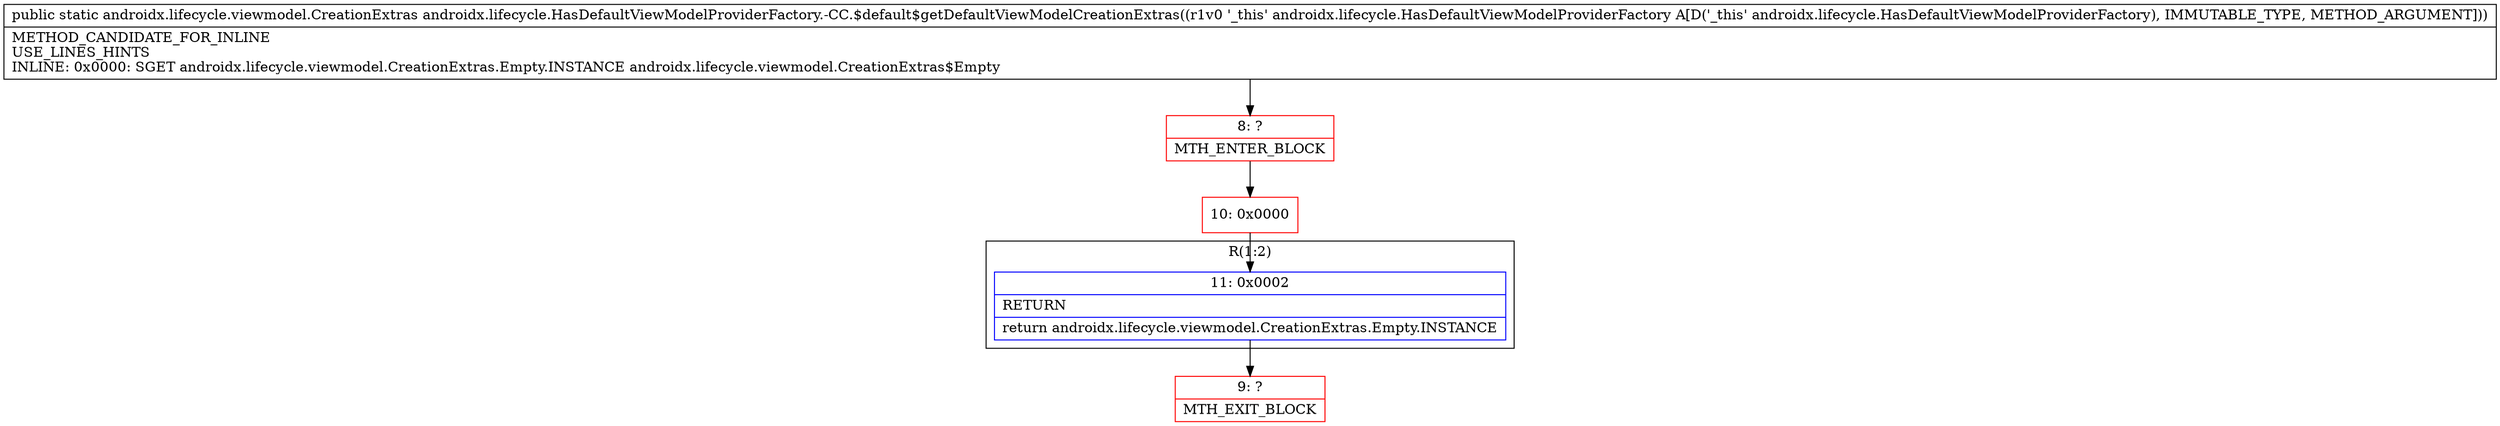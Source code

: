digraph "CFG forandroidx.lifecycle.HasDefaultViewModelProviderFactory.\-CC.$default$getDefaultViewModelCreationExtras(Landroidx\/lifecycle\/HasDefaultViewModelProviderFactory;)Landroidx\/lifecycle\/viewmodel\/CreationExtras;" {
subgraph cluster_Region_2138497524 {
label = "R(1:2)";
node [shape=record,color=blue];
Node_11 [shape=record,label="{11\:\ 0x0002|RETURN\l|return androidx.lifecycle.viewmodel.CreationExtras.Empty.INSTANCE\l}"];
}
Node_8 [shape=record,color=red,label="{8\:\ ?|MTH_ENTER_BLOCK\l}"];
Node_10 [shape=record,color=red,label="{10\:\ 0x0000}"];
Node_9 [shape=record,color=red,label="{9\:\ ?|MTH_EXIT_BLOCK\l}"];
MethodNode[shape=record,label="{public static androidx.lifecycle.viewmodel.CreationExtras androidx.lifecycle.HasDefaultViewModelProviderFactory.\-CC.$default$getDefaultViewModelCreationExtras((r1v0 '_this' androidx.lifecycle.HasDefaultViewModelProviderFactory A[D('_this' androidx.lifecycle.HasDefaultViewModelProviderFactory), IMMUTABLE_TYPE, METHOD_ARGUMENT]))  | METHOD_CANDIDATE_FOR_INLINE\lUSE_LINES_HINTS\lINLINE: 0x0000: SGET   androidx.lifecycle.viewmodel.CreationExtras.Empty.INSTANCE androidx.lifecycle.viewmodel.CreationExtras$Empty\l}"];
MethodNode -> Node_8;Node_11 -> Node_9;
Node_8 -> Node_10;
Node_10 -> Node_11;
}

